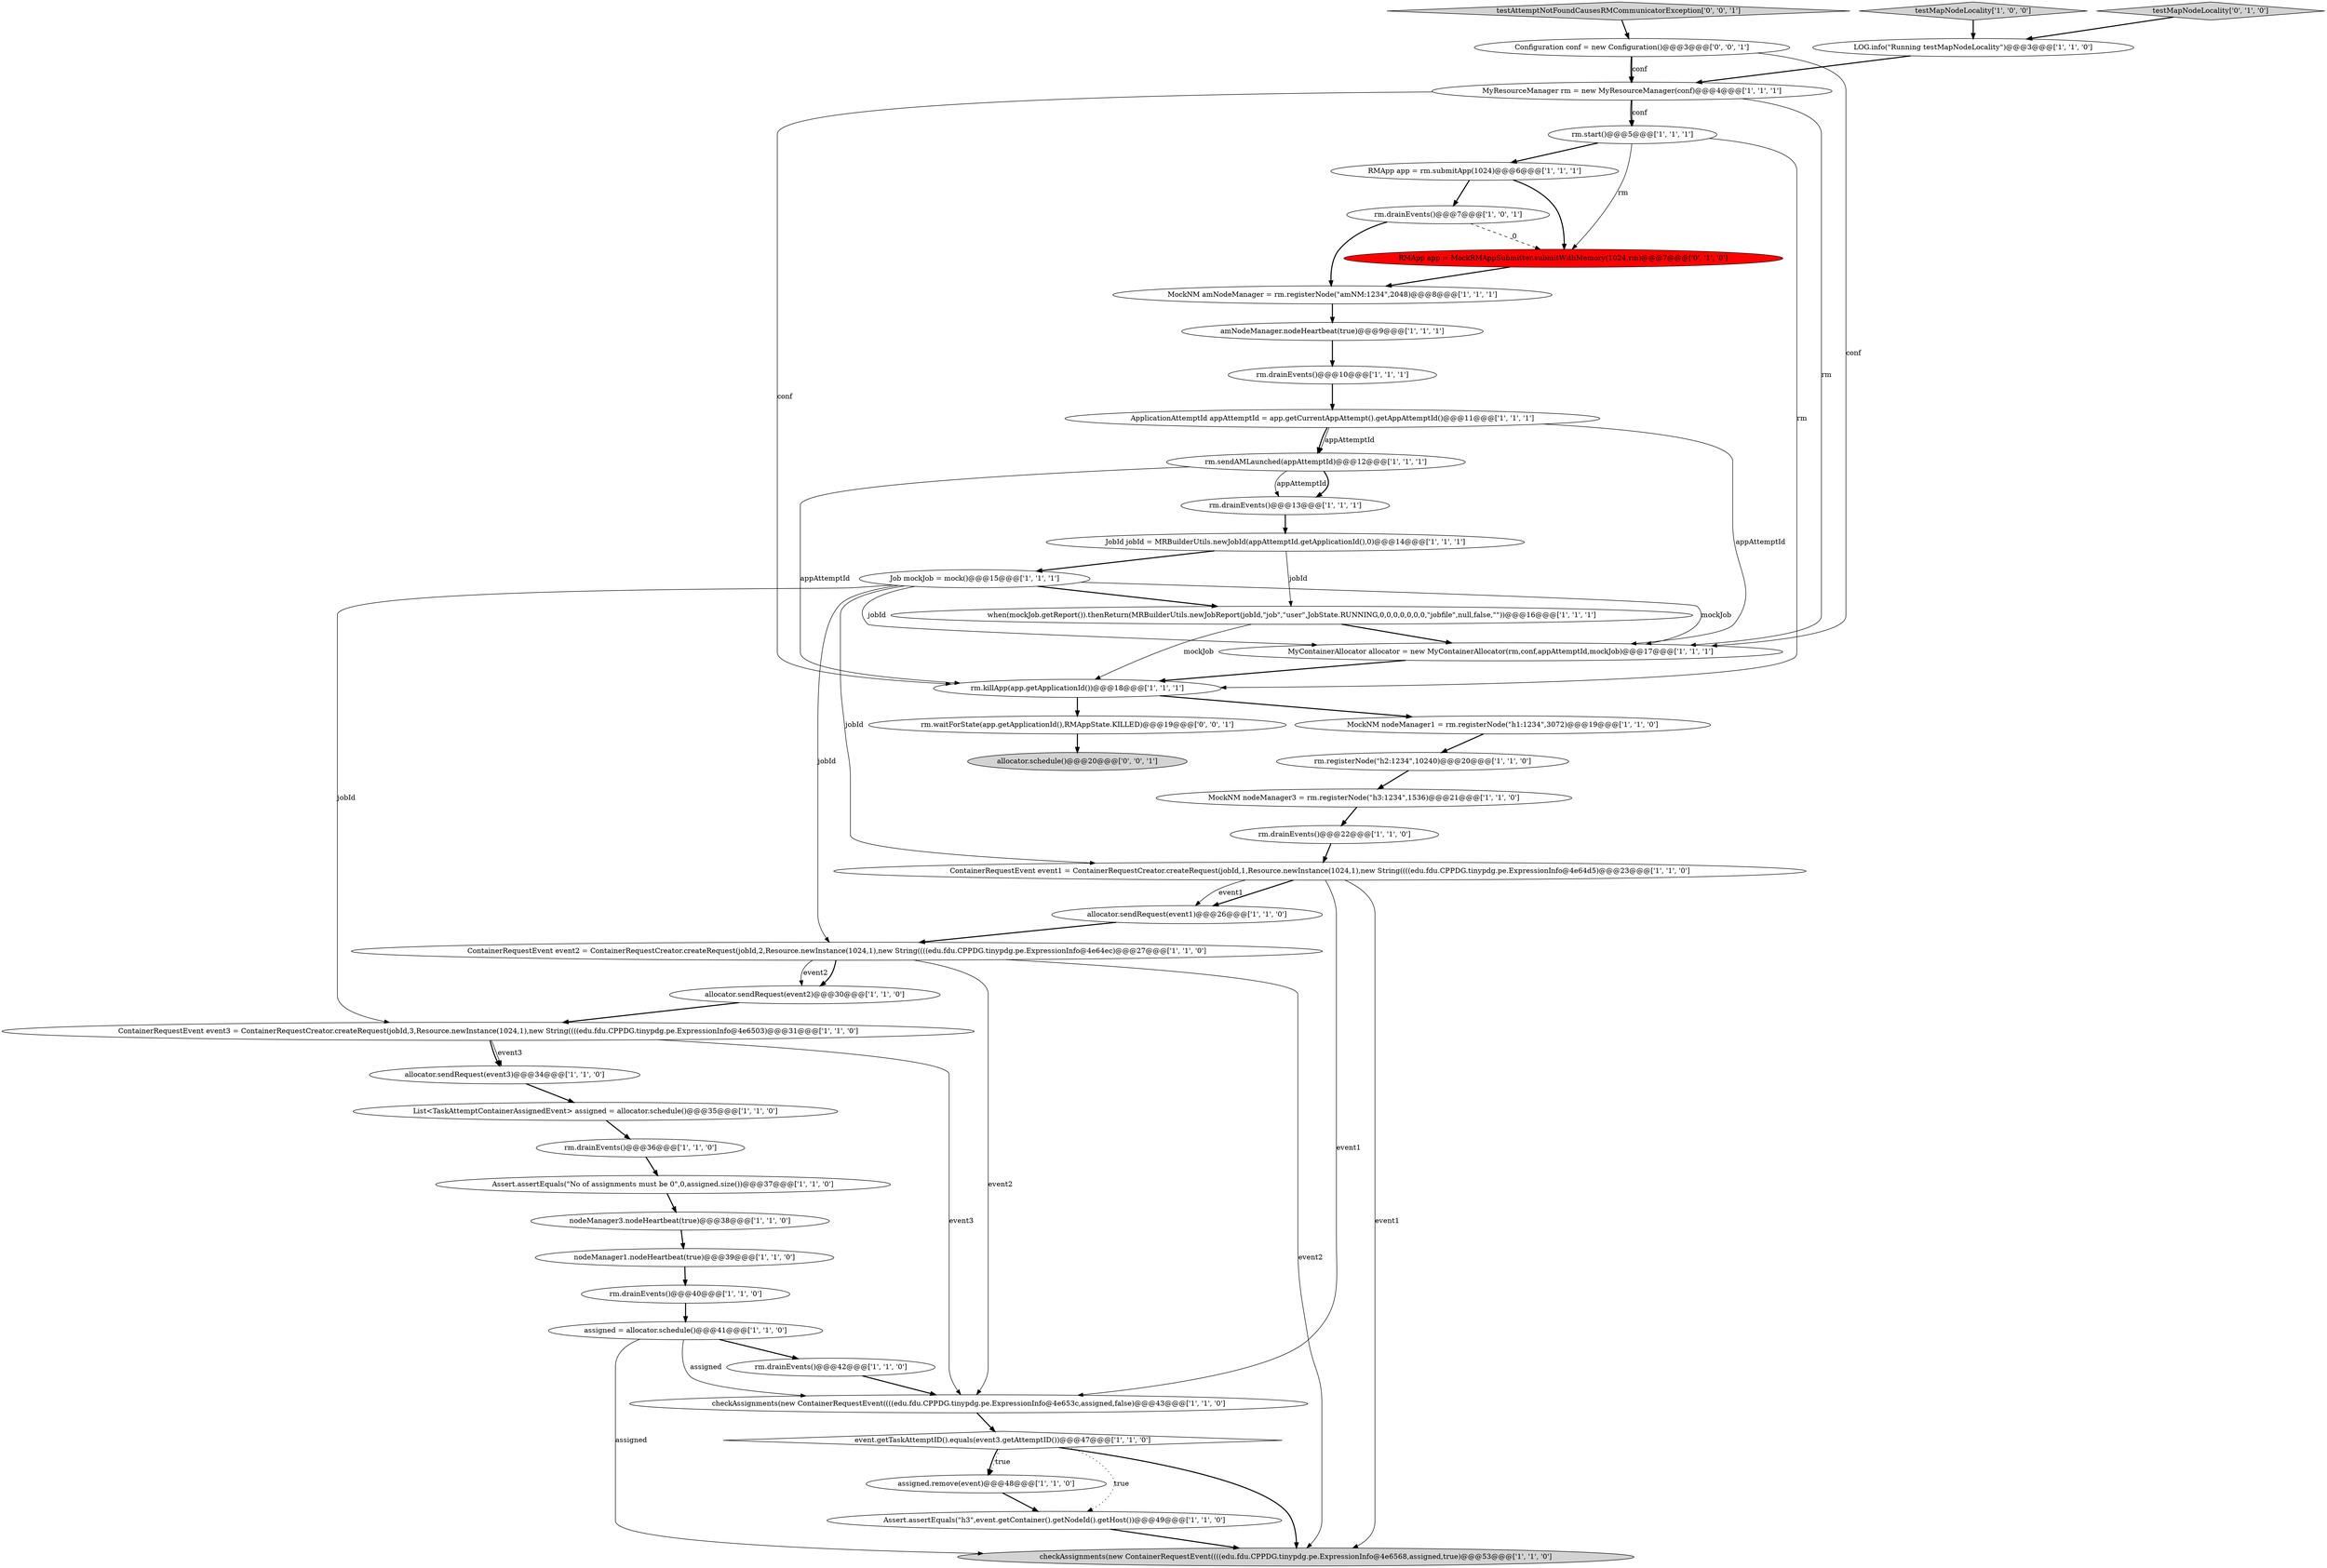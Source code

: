digraph {
10 [style = filled, label = "Assert.assertEquals(\"h3\",event.getContainer().getNodeId().getHost())@@@49@@@['1', '1', '0']", fillcolor = white, shape = ellipse image = "AAA0AAABBB1BBB"];
6 [style = filled, label = "nodeManager1.nodeHeartbeat(true)@@@39@@@['1', '1', '0']", fillcolor = white, shape = ellipse image = "AAA0AAABBB1BBB"];
36 [style = filled, label = "rm.drainEvents()@@@42@@@['1', '1', '0']", fillcolor = white, shape = ellipse image = "AAA0AAABBB1BBB"];
32 [style = filled, label = "event.getTaskAttemptID().equals(event3.getAttemptID())@@@47@@@['1', '1', '0']", fillcolor = white, shape = diamond image = "AAA0AAABBB1BBB"];
35 [style = filled, label = "MyContainerAllocator allocator = new MyContainerAllocator(rm,conf,appAttemptId,mockJob)@@@17@@@['1', '1', '1']", fillcolor = white, shape = ellipse image = "AAA0AAABBB1BBB"];
20 [style = filled, label = "rm.sendAMLaunched(appAttemptId)@@@12@@@['1', '1', '1']", fillcolor = white, shape = ellipse image = "AAA0AAABBB1BBB"];
8 [style = filled, label = "assigned = allocator.schedule()@@@41@@@['1', '1', '0']", fillcolor = white, shape = ellipse image = "AAA0AAABBB1BBB"];
4 [style = filled, label = "nodeManager3.nodeHeartbeat(true)@@@38@@@['1', '1', '0']", fillcolor = white, shape = ellipse image = "AAA0AAABBB1BBB"];
29 [style = filled, label = "allocator.sendRequest(event2)@@@30@@@['1', '1', '0']", fillcolor = white, shape = ellipse image = "AAA0AAABBB1BBB"];
39 [style = filled, label = "Assert.assertEquals(\"No of assignments must be 0\",0,assigned.size())@@@37@@@['1', '1', '0']", fillcolor = white, shape = ellipse image = "AAA0AAABBB1BBB"];
2 [style = filled, label = "JobId jobId = MRBuilderUtils.newJobId(appAttemptId.getApplicationId(),0)@@@14@@@['1', '1', '1']", fillcolor = white, shape = ellipse image = "AAA0AAABBB1BBB"];
25 [style = filled, label = "rm.registerNode(\"h2:1234\",10240)@@@20@@@['1', '1', '0']", fillcolor = white, shape = ellipse image = "AAA0AAABBB1BBB"];
23 [style = filled, label = "MyResourceManager rm = new MyResourceManager(conf)@@@4@@@['1', '1', '1']", fillcolor = white, shape = ellipse image = "AAA0AAABBB1BBB"];
42 [style = filled, label = "allocator.schedule()@@@20@@@['0', '0', '1']", fillcolor = lightgray, shape = ellipse image = "AAA0AAABBB3BBB"];
3 [style = filled, label = "RMApp app = rm.submitApp(1024)@@@6@@@['1', '1', '1']", fillcolor = white, shape = ellipse image = "AAA0AAABBB1BBB"];
34 [style = filled, label = "rm.drainEvents()@@@7@@@['1', '0', '1']", fillcolor = white, shape = ellipse image = "AAA0AAABBB1BBB"];
15 [style = filled, label = "ApplicationAttemptId appAttemptId = app.getCurrentAppAttempt().getAppAttemptId()@@@11@@@['1', '1', '1']", fillcolor = white, shape = ellipse image = "AAA0AAABBB1BBB"];
41 [style = filled, label = "testMapNodeLocality['0', '1', '0']", fillcolor = lightgray, shape = diamond image = "AAA0AAABBB2BBB"];
12 [style = filled, label = "rm.drainEvents()@@@36@@@['1', '1', '0']", fillcolor = white, shape = ellipse image = "AAA0AAABBB1BBB"];
30 [style = filled, label = "allocator.sendRequest(event3)@@@34@@@['1', '1', '0']", fillcolor = white, shape = ellipse image = "AAA0AAABBB1BBB"];
43 [style = filled, label = "rm.waitForState(app.getApplicationId(),RMAppState.KILLED)@@@19@@@['0', '0', '1']", fillcolor = white, shape = ellipse image = "AAA0AAABBB3BBB"];
22 [style = filled, label = "rm.killApp(app.getApplicationId())@@@18@@@['1', '1', '1']", fillcolor = white, shape = ellipse image = "AAA0AAABBB1BBB"];
24 [style = filled, label = "checkAssignments(new ContainerRequestEvent((((edu.fdu.CPPDG.tinypdg.pe.ExpressionInfo@4e6568,assigned,true)@@@53@@@['1', '1', '0']", fillcolor = lightgray, shape = ellipse image = "AAA0AAABBB1BBB"];
18 [style = filled, label = "assigned.remove(event)@@@48@@@['1', '1', '0']", fillcolor = white, shape = ellipse image = "AAA0AAABBB1BBB"];
40 [style = filled, label = "RMApp app = MockRMAppSubmitter.submitWithMemory(1024,rm)@@@7@@@['0', '1', '0']", fillcolor = red, shape = ellipse image = "AAA1AAABBB2BBB"];
17 [style = filled, label = "checkAssignments(new ContainerRequestEvent((((edu.fdu.CPPDG.tinypdg.pe.ExpressionInfo@4e653c,assigned,false)@@@43@@@['1', '1', '0']", fillcolor = white, shape = ellipse image = "AAA0AAABBB1BBB"];
27 [style = filled, label = "allocator.sendRequest(event1)@@@26@@@['1', '1', '0']", fillcolor = white, shape = ellipse image = "AAA0AAABBB1BBB"];
19 [style = filled, label = "rm.drainEvents()@@@40@@@['1', '1', '0']", fillcolor = white, shape = ellipse image = "AAA0AAABBB1BBB"];
0 [style = filled, label = "when(mockJob.getReport()).thenReturn(MRBuilderUtils.newJobReport(jobId,\"job\",\"user\",JobState.RUNNING,0,0,0,0,0,0,0,\"jobfile\",null,false,\"\"))@@@16@@@['1', '1', '1']", fillcolor = white, shape = ellipse image = "AAA0AAABBB1BBB"];
14 [style = filled, label = "rm.drainEvents()@@@10@@@['1', '1', '1']", fillcolor = white, shape = ellipse image = "AAA0AAABBB1BBB"];
26 [style = filled, label = "LOG.info(\"Running testMapNodeLocality\")@@@3@@@['1', '1', '0']", fillcolor = white, shape = ellipse image = "AAA0AAABBB1BBB"];
38 [style = filled, label = "Job mockJob = mock()@@@15@@@['1', '1', '1']", fillcolor = white, shape = ellipse image = "AAA0AAABBB1BBB"];
16 [style = filled, label = "MockNM nodeManager3 = rm.registerNode(\"h3:1234\",1536)@@@21@@@['1', '1', '0']", fillcolor = white, shape = ellipse image = "AAA0AAABBB1BBB"];
21 [style = filled, label = "ContainerRequestEvent event3 = ContainerRequestCreator.createRequest(jobId,3,Resource.newInstance(1024,1),new String((((edu.fdu.CPPDG.tinypdg.pe.ExpressionInfo@4e6503)@@@31@@@['1', '1', '0']", fillcolor = white, shape = ellipse image = "AAA0AAABBB1BBB"];
45 [style = filled, label = "Configuration conf = new Configuration()@@@3@@@['0', '0', '1']", fillcolor = white, shape = ellipse image = "AAA0AAABBB3BBB"];
1 [style = filled, label = "amNodeManager.nodeHeartbeat(true)@@@9@@@['1', '1', '1']", fillcolor = white, shape = ellipse image = "AAA0AAABBB1BBB"];
9 [style = filled, label = "List<TaskAttemptContainerAssignedEvent> assigned = allocator.schedule()@@@35@@@['1', '1', '0']", fillcolor = white, shape = ellipse image = "AAA0AAABBB1BBB"];
7 [style = filled, label = "rm.drainEvents()@@@13@@@['1', '1', '1']", fillcolor = white, shape = ellipse image = "AAA0AAABBB1BBB"];
28 [style = filled, label = "rm.drainEvents()@@@22@@@['1', '1', '0']", fillcolor = white, shape = ellipse image = "AAA0AAABBB1BBB"];
44 [style = filled, label = "testAttemptNotFoundCausesRMCommunicatorException['0', '0', '1']", fillcolor = lightgray, shape = diamond image = "AAA0AAABBB3BBB"];
5 [style = filled, label = "rm.start()@@@5@@@['1', '1', '1']", fillcolor = white, shape = ellipse image = "AAA0AAABBB1BBB"];
13 [style = filled, label = "testMapNodeLocality['1', '0', '0']", fillcolor = lightgray, shape = diamond image = "AAA0AAABBB1BBB"];
31 [style = filled, label = "MockNM nodeManager1 = rm.registerNode(\"h1:1234\",3072)@@@19@@@['1', '1', '0']", fillcolor = white, shape = ellipse image = "AAA0AAABBB1BBB"];
37 [style = filled, label = "ContainerRequestEvent event1 = ContainerRequestCreator.createRequest(jobId,1,Resource.newInstance(1024,1),new String((((edu.fdu.CPPDG.tinypdg.pe.ExpressionInfo@4e64d5)@@@23@@@['1', '1', '0']", fillcolor = white, shape = ellipse image = "AAA0AAABBB1BBB"];
33 [style = filled, label = "MockNM amNodeManager = rm.registerNode(\"amNM:1234\",2048)@@@8@@@['1', '1', '1']", fillcolor = white, shape = ellipse image = "AAA0AAABBB1BBB"];
11 [style = filled, label = "ContainerRequestEvent event2 = ContainerRequestCreator.createRequest(jobId,2,Resource.newInstance(1024,1),new String((((edu.fdu.CPPDG.tinypdg.pe.ExpressionInfo@4e64ec)@@@27@@@['1', '1', '0']", fillcolor = white, shape = ellipse image = "AAA0AAABBB1BBB"];
5->3 [style = bold, label=""];
32->18 [style = dotted, label="true"];
28->37 [style = bold, label=""];
31->25 [style = bold, label=""];
23->5 [style = bold, label=""];
45->23 [style = bold, label=""];
37->27 [style = bold, label=""];
3->40 [style = bold, label=""];
4->6 [style = bold, label=""];
5->22 [style = solid, label="rm"];
10->24 [style = bold, label=""];
35->22 [style = bold, label=""];
8->17 [style = solid, label="assigned"];
22->43 [style = bold, label=""];
34->33 [style = bold, label=""];
0->22 [style = solid, label="mockJob"];
43->42 [style = bold, label=""];
22->31 [style = bold, label=""];
11->29 [style = bold, label=""];
30->9 [style = bold, label=""];
33->1 [style = bold, label=""];
21->17 [style = solid, label="event3"];
6->19 [style = bold, label=""];
45->23 [style = solid, label="conf"];
21->30 [style = bold, label=""];
17->32 [style = bold, label=""];
23->35 [style = solid, label="rm"];
25->16 [style = bold, label=""];
39->4 [style = bold, label=""];
21->30 [style = solid, label="event3"];
29->21 [style = bold, label=""];
19->8 [style = bold, label=""];
8->24 [style = solid, label="assigned"];
23->22 [style = solid, label="conf"];
34->40 [style = dashed, label="0"];
3->34 [style = bold, label=""];
2->38 [style = bold, label=""];
38->21 [style = solid, label="jobId"];
40->33 [style = bold, label=""];
8->36 [style = bold, label=""];
15->35 [style = solid, label="appAttemptId"];
45->35 [style = solid, label="conf"];
5->40 [style = solid, label="rm"];
37->17 [style = solid, label="event1"];
16->28 [style = bold, label=""];
27->11 [style = bold, label=""];
18->10 [style = bold, label=""];
20->7 [style = solid, label="appAttemptId"];
20->22 [style = solid, label="appAttemptId"];
13->26 [style = bold, label=""];
11->24 [style = solid, label="event2"];
7->2 [style = bold, label=""];
15->20 [style = bold, label=""];
15->20 [style = solid, label="appAttemptId"];
2->0 [style = solid, label="jobId"];
26->23 [style = bold, label=""];
38->0 [style = bold, label=""];
38->11 [style = solid, label="jobId"];
0->35 [style = bold, label=""];
11->17 [style = solid, label="event2"];
38->37 [style = solid, label="jobId"];
1->14 [style = bold, label=""];
14->15 [style = bold, label=""];
11->29 [style = solid, label="event2"];
9->12 [style = bold, label=""];
36->17 [style = bold, label=""];
32->18 [style = bold, label=""];
12->39 [style = bold, label=""];
20->7 [style = bold, label=""];
41->26 [style = bold, label=""];
38->35 [style = solid, label="jobId"];
37->24 [style = solid, label="event1"];
44->45 [style = bold, label=""];
32->24 [style = bold, label=""];
32->10 [style = dotted, label="true"];
37->27 [style = solid, label="event1"];
23->5 [style = solid, label="conf"];
38->35 [style = solid, label="mockJob"];
}
